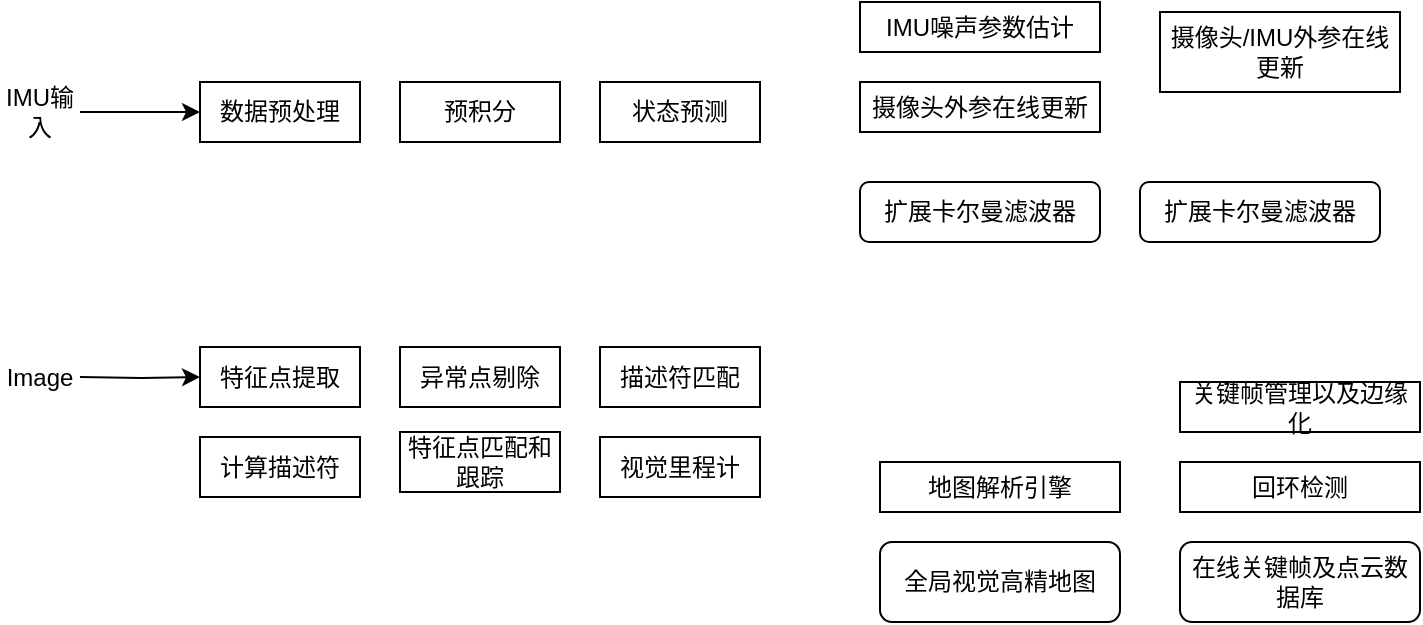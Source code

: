 <mxfile version="12.0.1" type="github" pages="1"><diagram id="OxQTrahMrB2GH5-Q9dFH" name="Page-1"><mxGraphModel dx="786" dy="459" grid="1" gridSize="10" guides="1" tooltips="1" connect="1" arrows="1" fold="1" page="1" pageScale="1" pageWidth="827" pageHeight="1169" math="0" shadow="0"><root><mxCell id="0"/><mxCell id="1" parent="0"/><mxCell id="t_whV1-n5gPHDebhZ_eX-1" value="数据预处理" style="rounded=0;whiteSpace=wrap;html=1;" vertex="1" parent="1"><mxGeometry x="110" y="160" width="80" height="30" as="geometry"/></mxCell><mxCell id="t_whV1-n5gPHDebhZ_eX-2" value="预积分" style="rounded=0;whiteSpace=wrap;html=1;" vertex="1" parent="1"><mxGeometry x="210" y="160" width="80" height="30" as="geometry"/></mxCell><mxCell id="t_whV1-n5gPHDebhZ_eX-8" style="edgeStyle=orthogonalEdgeStyle;rounded=0;orthogonalLoop=1;jettySize=auto;html=1;exitX=1;exitY=0.5;exitDx=0;exitDy=0;entryX=0;entryY=0.5;entryDx=0;entryDy=0;" edge="1" parent="1" source="t_whV1-n5gPHDebhZ_eX-4" target="t_whV1-n5gPHDebhZ_eX-1"><mxGeometry relative="1" as="geometry"/></mxCell><mxCell id="t_whV1-n5gPHDebhZ_eX-4" value="IMU输入" style="text;html=1;strokeColor=none;fillColor=none;align=center;verticalAlign=middle;whiteSpace=wrap;rounded=0;" vertex="1" parent="1"><mxGeometry x="10" y="165" width="40" height="20" as="geometry"/></mxCell><mxCell id="t_whV1-n5gPHDebhZ_eX-9" value="状态预测" style="rounded=0;whiteSpace=wrap;html=1;" vertex="1" parent="1"><mxGeometry x="310" y="160" width="80" height="30" as="geometry"/></mxCell><mxCell id="t_whV1-n5gPHDebhZ_eX-10" value="特征点提取" style="rounded=0;whiteSpace=wrap;html=1;" vertex="1" parent="1"><mxGeometry x="110" y="292.5" width="80" height="30" as="geometry"/></mxCell><mxCell id="t_whV1-n5gPHDebhZ_eX-11" value="异常点剔除" style="rounded=0;whiteSpace=wrap;html=1;" vertex="1" parent="1"><mxGeometry x="210" y="292.5" width="80" height="30" as="geometry"/></mxCell><mxCell id="t_whV1-n5gPHDebhZ_eX-12" style="edgeStyle=orthogonalEdgeStyle;rounded=0;orthogonalLoop=1;jettySize=auto;html=1;exitX=1;exitY=0.5;exitDx=0;exitDy=0;entryX=0;entryY=0.5;entryDx=0;entryDy=0;" edge="1" target="t_whV1-n5gPHDebhZ_eX-10" parent="1"><mxGeometry relative="1" as="geometry"><mxPoint x="50" y="307.5" as="sourcePoint"/></mxGeometry></mxCell><mxCell id="t_whV1-n5gPHDebhZ_eX-13" value="Image" style="text;html=1;strokeColor=none;fillColor=none;align=center;verticalAlign=middle;whiteSpace=wrap;rounded=0;" vertex="1" parent="1"><mxGeometry x="10" y="297.5" width="40" height="20" as="geometry"/></mxCell><mxCell id="t_whV1-n5gPHDebhZ_eX-14" value="特征点匹配和跟踪" style="rounded=0;whiteSpace=wrap;html=1;" vertex="1" parent="1"><mxGeometry x="210" y="335" width="80" height="30" as="geometry"/></mxCell><mxCell id="t_whV1-n5gPHDebhZ_eX-15" value="全局视觉高精地图" style="rounded=1;whiteSpace=wrap;html=1;" vertex="1" parent="1"><mxGeometry x="450" y="390" width="120" height="40" as="geometry"/></mxCell><mxCell id="t_whV1-n5gPHDebhZ_eX-16" value="在线关键帧及点云数据库" style="rounded=1;whiteSpace=wrap;html=1;" vertex="1" parent="1"><mxGeometry x="600" y="390" width="120" height="40" as="geometry"/></mxCell><mxCell id="t_whV1-n5gPHDebhZ_eX-17" value="回环检测" style="rounded=0;whiteSpace=wrap;html=1;" vertex="1" parent="1"><mxGeometry x="600" y="350" width="120" height="25" as="geometry"/></mxCell><mxCell id="t_whV1-n5gPHDebhZ_eX-18" value="地图解析引擎" style="rounded=0;whiteSpace=wrap;html=1;" vertex="1" parent="1"><mxGeometry x="450" y="350" width="120" height="25" as="geometry"/></mxCell><mxCell id="t_whV1-n5gPHDebhZ_eX-19" value="关键帧管理以及边缘化" style="rounded=0;whiteSpace=wrap;html=1;" vertex="1" parent="1"><mxGeometry x="600" y="310" width="120" height="25" as="geometry"/></mxCell><mxCell id="t_whV1-n5gPHDebhZ_eX-20" value="IMU噪声参数估计" style="rounded=0;whiteSpace=wrap;html=1;" vertex="1" parent="1"><mxGeometry x="440" y="120" width="120" height="25" as="geometry"/></mxCell><mxCell id="t_whV1-n5gPHDebhZ_eX-21" value="描述符匹配" style="rounded=0;whiteSpace=wrap;html=1;" vertex="1" parent="1"><mxGeometry x="310" y="292.5" width="80" height="30" as="geometry"/></mxCell><mxCell id="t_whV1-n5gPHDebhZ_eX-22" value="视觉里程计" style="rounded=0;whiteSpace=wrap;html=1;" vertex="1" parent="1"><mxGeometry x="310" y="337.5" width="80" height="30" as="geometry"/></mxCell><mxCell id="t_whV1-n5gPHDebhZ_eX-23" value="计算描述符" style="rounded=0;whiteSpace=wrap;html=1;" vertex="1" parent="1"><mxGeometry x="110" y="337.5" width="80" height="30" as="geometry"/></mxCell><mxCell id="t_whV1-n5gPHDebhZ_eX-24" value="摄像头外参在线更新" style="rounded=0;whiteSpace=wrap;html=1;" vertex="1" parent="1"><mxGeometry x="440" y="160" width="120" height="25" as="geometry"/></mxCell><mxCell id="t_whV1-n5gPHDebhZ_eX-25" value="摄像头/IMU外参在线更新" style="rounded=0;whiteSpace=wrap;html=1;" vertex="1" parent="1"><mxGeometry x="590" y="125" width="120" height="40" as="geometry"/></mxCell><mxCell id="t_whV1-n5gPHDebhZ_eX-27" value="扩展卡尔曼滤波器" style="rounded=1;whiteSpace=wrap;html=1;" vertex="1" parent="1"><mxGeometry x="440" y="210" width="120" height="30" as="geometry"/></mxCell><mxCell id="t_whV1-n5gPHDebhZ_eX-28" value="扩展卡尔曼滤波器" style="rounded=1;whiteSpace=wrap;html=1;" vertex="1" parent="1"><mxGeometry x="580" y="210" width="120" height="30" as="geometry"/></mxCell></root></mxGraphModel></diagram></mxfile>